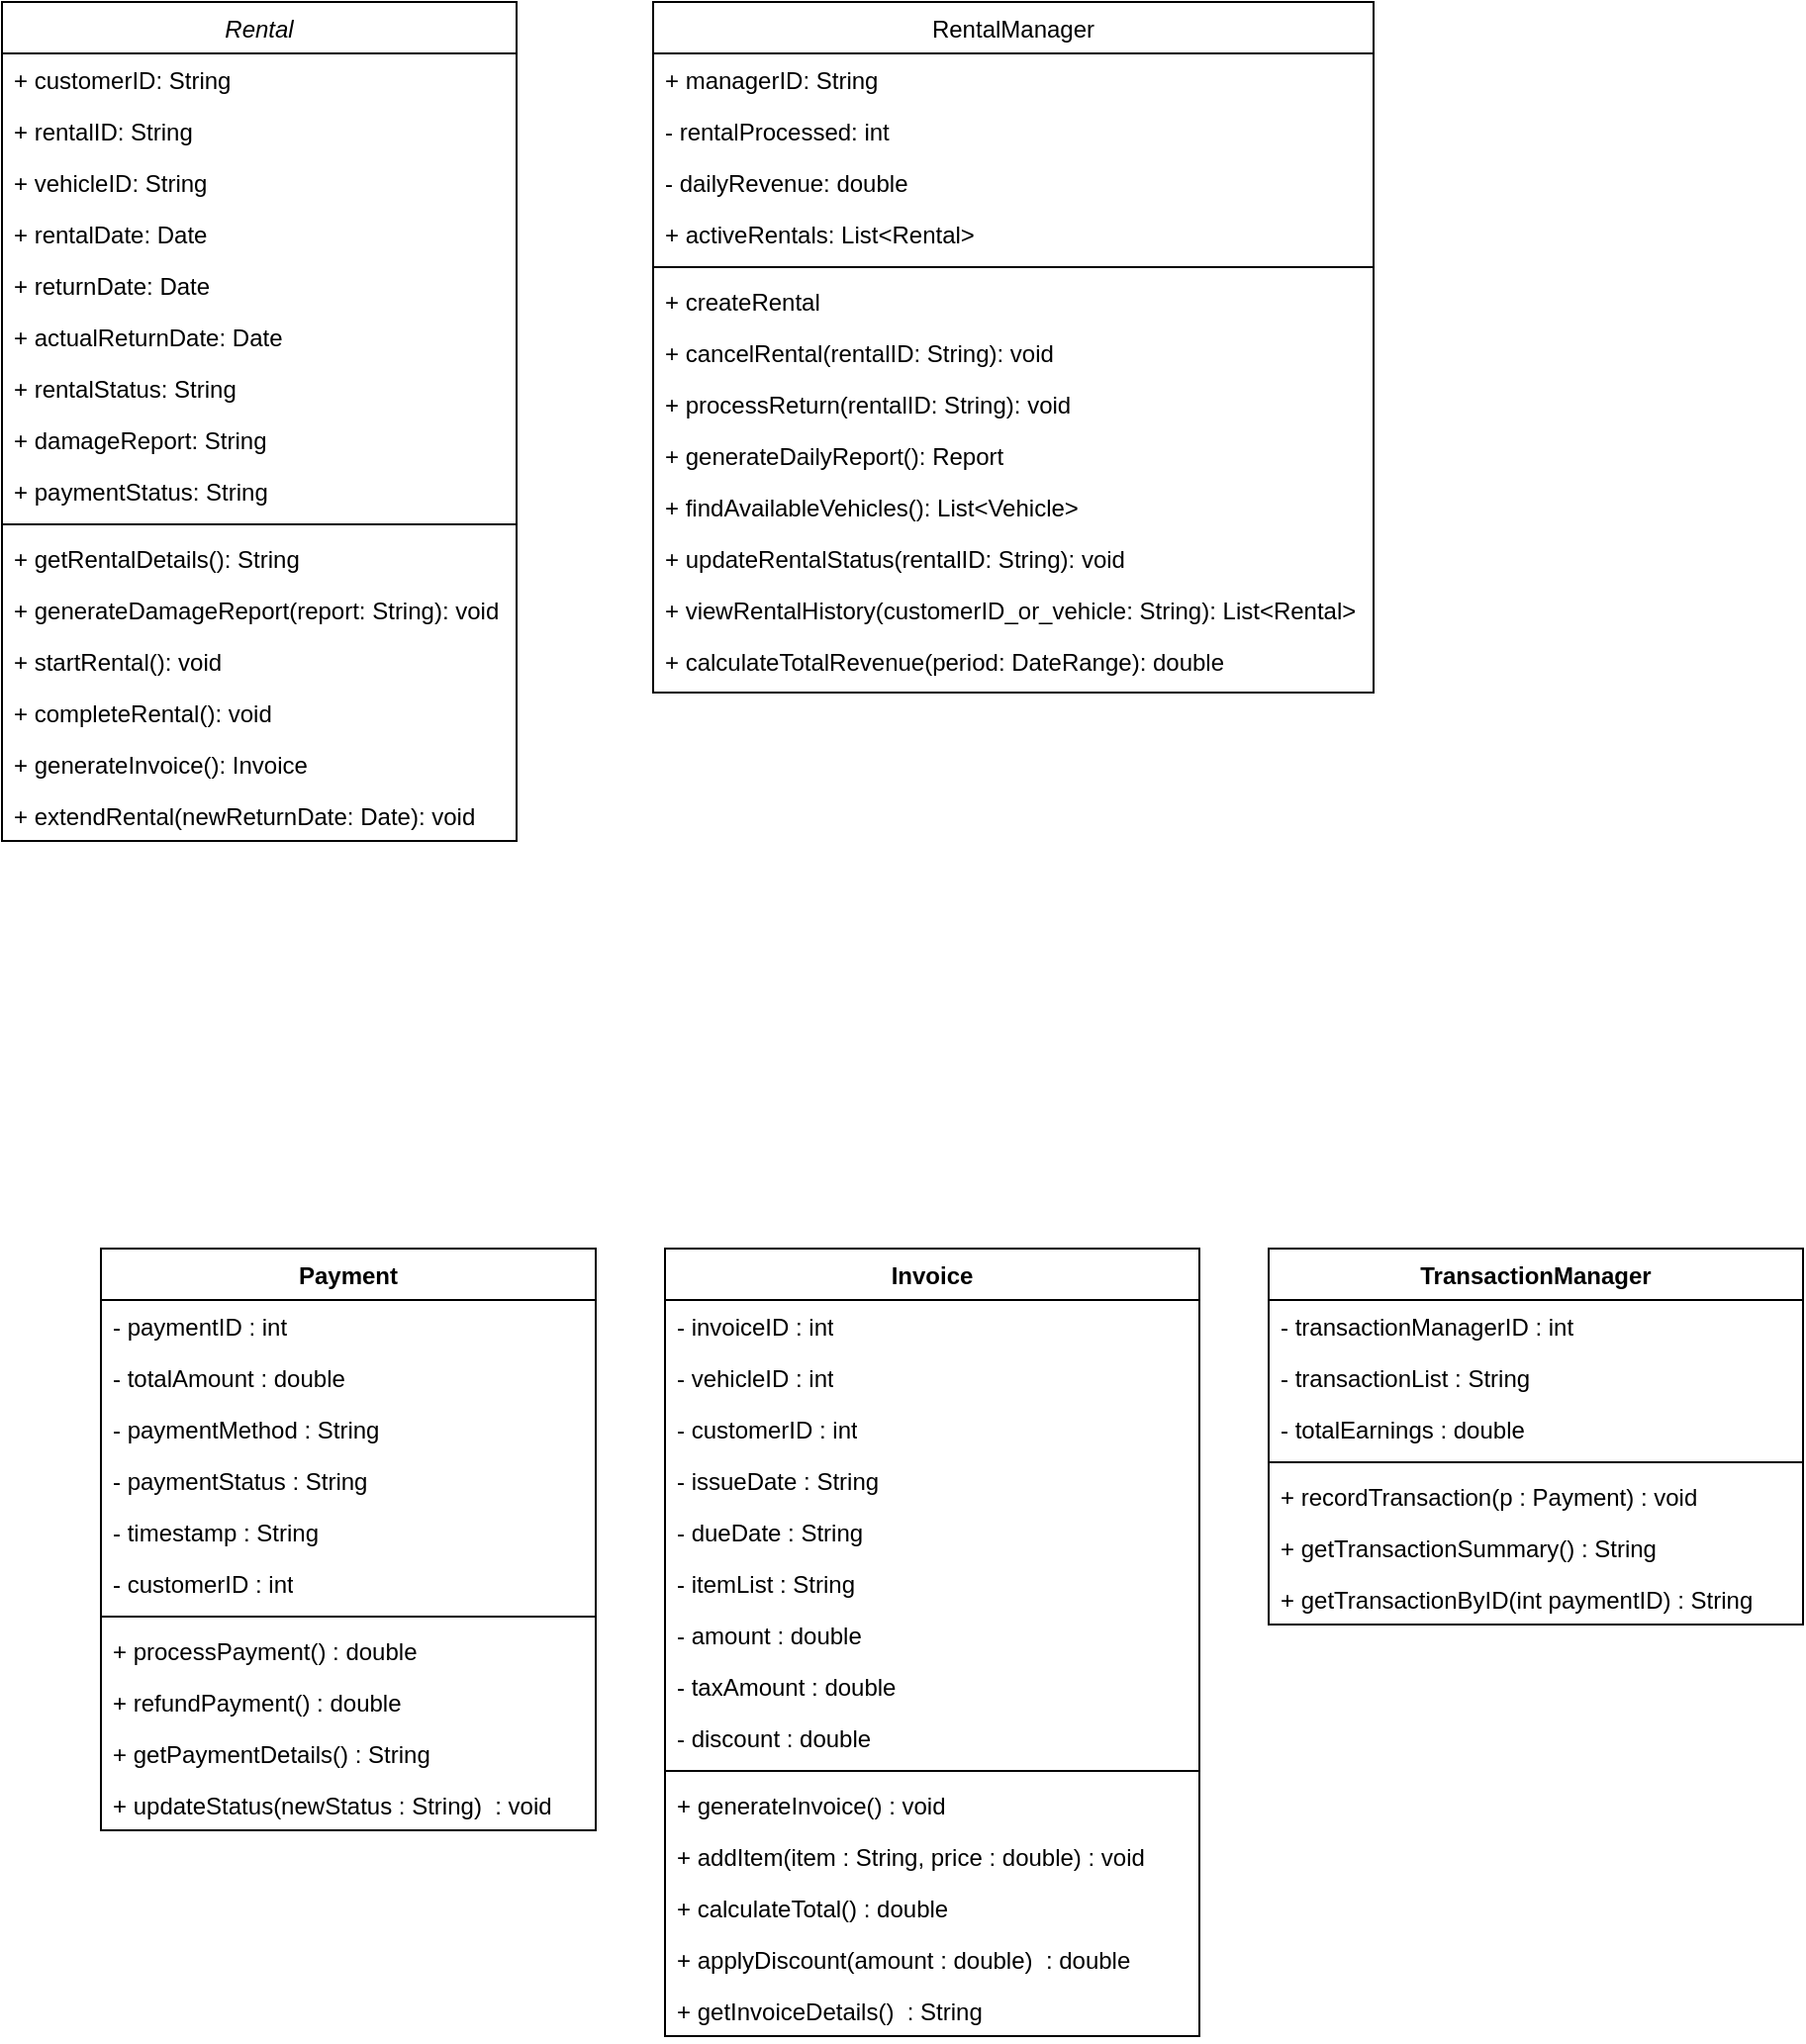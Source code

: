 <mxfile version="28.0.7">
  <diagram name="Page-1" id="c4acf3e9-155e-7222-9cf6-157b1a14988f">
    <mxGraphModel dx="1489" dy="803" grid="1" gridSize="10" guides="1" tooltips="1" connect="1" arrows="1" fold="1" page="1" pageScale="1" pageWidth="850" pageHeight="1100" background="none" math="0" shadow="0">
      <root>
        <mxCell id="0" />
        <mxCell id="1" parent="0" />
        <mxCell id="TI04U2DhwBHJz7Y_1ZiL-2" value="Rental" style="swimlane;fontStyle=2;align=center;verticalAlign=top;childLayout=stackLayout;horizontal=1;startSize=26;horizontalStack=0;resizeParent=1;resizeLast=0;collapsible=1;marginBottom=0;rounded=0;shadow=0;strokeWidth=1;" parent="1" vertex="1">
          <mxGeometry x="120" y="90" width="260" height="424" as="geometry">
            <mxRectangle x="230" y="140" width="160" height="26" as="alternateBounds" />
          </mxGeometry>
        </mxCell>
        <mxCell id="TI04U2DhwBHJz7Y_1ZiL-20" value="+ customerID: String" style="text;align=left;verticalAlign=top;spacingLeft=4;spacingRight=4;overflow=hidden;rotatable=0;points=[[0,0.5],[1,0.5]];portConstraint=eastwest;" parent="TI04U2DhwBHJz7Y_1ZiL-2" vertex="1">
          <mxGeometry y="26" width="260" height="26" as="geometry" />
        </mxCell>
        <mxCell id="TI04U2DhwBHJz7Y_1ZiL-21" value="+ rentalID: String" style="text;align=left;verticalAlign=top;spacingLeft=4;spacingRight=4;overflow=hidden;rotatable=0;points=[[0,0.5],[1,0.5]];portConstraint=eastwest;" parent="TI04U2DhwBHJz7Y_1ZiL-2" vertex="1">
          <mxGeometry y="52" width="260" height="26" as="geometry" />
        </mxCell>
        <mxCell id="TI04U2DhwBHJz7Y_1ZiL-22" value="+ vehicleID: String" style="text;align=left;verticalAlign=top;spacingLeft=4;spacingRight=4;overflow=hidden;rotatable=0;points=[[0,0.5],[1,0.5]];portConstraint=eastwest;" parent="TI04U2DhwBHJz7Y_1ZiL-2" vertex="1">
          <mxGeometry y="78" width="260" height="26" as="geometry" />
        </mxCell>
        <mxCell id="TI04U2DhwBHJz7Y_1ZiL-23" value="+ rentalDate: Date" style="text;align=left;verticalAlign=top;spacingLeft=4;spacingRight=4;overflow=hidden;rotatable=0;points=[[0,0.5],[1,0.5]];portConstraint=eastwest;" parent="TI04U2DhwBHJz7Y_1ZiL-2" vertex="1">
          <mxGeometry y="104" width="260" height="26" as="geometry" />
        </mxCell>
        <mxCell id="TI04U2DhwBHJz7Y_1ZiL-24" value="+ returnDate: Date" style="text;align=left;verticalAlign=top;spacingLeft=4;spacingRight=4;overflow=hidden;rotatable=0;points=[[0,0.5],[1,0.5]];portConstraint=eastwest;" parent="TI04U2DhwBHJz7Y_1ZiL-2" vertex="1">
          <mxGeometry y="130" width="260" height="26" as="geometry" />
        </mxCell>
        <mxCell id="TI04U2DhwBHJz7Y_1ZiL-25" value="+ actualReturnDate: Date" style="text;align=left;verticalAlign=top;spacingLeft=4;spacingRight=4;overflow=hidden;rotatable=0;points=[[0,0.5],[1,0.5]];portConstraint=eastwest;" parent="TI04U2DhwBHJz7Y_1ZiL-2" vertex="1">
          <mxGeometry y="156" width="260" height="26" as="geometry" />
        </mxCell>
        <mxCell id="TI04U2DhwBHJz7Y_1ZiL-26" value="+ rentalStatus: String" style="text;align=left;verticalAlign=top;spacingLeft=4;spacingRight=4;overflow=hidden;rotatable=0;points=[[0,0.5],[1,0.5]];portConstraint=eastwest;" parent="TI04U2DhwBHJz7Y_1ZiL-2" vertex="1">
          <mxGeometry y="182" width="260" height="26" as="geometry" />
        </mxCell>
        <mxCell id="TI04U2DhwBHJz7Y_1ZiL-27" value="+ damageReport: String" style="text;align=left;verticalAlign=top;spacingLeft=4;spacingRight=4;overflow=hidden;rotatable=0;points=[[0,0.5],[1,0.5]];portConstraint=eastwest;" parent="TI04U2DhwBHJz7Y_1ZiL-2" vertex="1">
          <mxGeometry y="208" width="260" height="26" as="geometry" />
        </mxCell>
        <mxCell id="TI04U2DhwBHJz7Y_1ZiL-28" value="+ paymentStatus: String" style="text;align=left;verticalAlign=top;spacingLeft=4;spacingRight=4;overflow=hidden;rotatable=0;points=[[0,0.5],[1,0.5]];portConstraint=eastwest;" parent="TI04U2DhwBHJz7Y_1ZiL-2" vertex="1">
          <mxGeometry y="234" width="260" height="26" as="geometry" />
        </mxCell>
        <mxCell id="TI04U2DhwBHJz7Y_1ZiL-4" value="" style="line;html=1;strokeWidth=1;align=left;verticalAlign=middle;spacingTop=-1;spacingLeft=3;spacingRight=3;rotatable=0;labelPosition=right;points=[];portConstraint=eastwest;" parent="TI04U2DhwBHJz7Y_1ZiL-2" vertex="1">
          <mxGeometry y="260" width="260" height="8" as="geometry" />
        </mxCell>
        <mxCell id="TI04U2DhwBHJz7Y_1ZiL-36" value="+ getRentalDetails(): String" style="text;align=left;verticalAlign=top;spacingLeft=4;spacingRight=4;overflow=hidden;rotatable=0;points=[[0,0.5],[1,0.5]];portConstraint=eastwest;" parent="TI04U2DhwBHJz7Y_1ZiL-2" vertex="1">
          <mxGeometry y="268" width="260" height="26" as="geometry" />
        </mxCell>
        <mxCell id="TI04U2DhwBHJz7Y_1ZiL-34" value="+ generateDamageReport(report: String): void" style="text;align=left;verticalAlign=top;spacingLeft=4;spacingRight=4;overflow=hidden;rotatable=0;points=[[0,0.5],[1,0.5]];portConstraint=eastwest;" parent="TI04U2DhwBHJz7Y_1ZiL-2" vertex="1">
          <mxGeometry y="294" width="260" height="26" as="geometry" />
        </mxCell>
        <mxCell id="TI04U2DhwBHJz7Y_1ZiL-31" value="+ startRental(): void" style="text;align=left;verticalAlign=top;spacingLeft=4;spacingRight=4;overflow=hidden;rotatable=0;points=[[0,0.5],[1,0.5]];portConstraint=eastwest;" parent="TI04U2DhwBHJz7Y_1ZiL-2" vertex="1">
          <mxGeometry y="320" width="260" height="26" as="geometry" />
        </mxCell>
        <mxCell id="TI04U2DhwBHJz7Y_1ZiL-32" value="+ completeRental(): void" style="text;align=left;verticalAlign=top;spacingLeft=4;spacingRight=4;overflow=hidden;rotatable=0;points=[[0,0.5],[1,0.5]];portConstraint=eastwest;" parent="TI04U2DhwBHJz7Y_1ZiL-2" vertex="1">
          <mxGeometry y="346" width="260" height="26" as="geometry" />
        </mxCell>
        <mxCell id="TI04U2DhwBHJz7Y_1ZiL-33" value="+ generateInvoice(): Invoice" style="text;align=left;verticalAlign=top;spacingLeft=4;spacingRight=4;overflow=hidden;rotatable=0;points=[[0,0.5],[1,0.5]];portConstraint=eastwest;" parent="TI04U2DhwBHJz7Y_1ZiL-2" vertex="1">
          <mxGeometry y="372" width="260" height="26" as="geometry" />
        </mxCell>
        <mxCell id="TI04U2DhwBHJz7Y_1ZiL-35" value="+ extendRental(newReturnDate: Date): void" style="text;align=left;verticalAlign=top;spacingLeft=4;spacingRight=4;overflow=hidden;rotatable=0;points=[[0,0.5],[1,0.5]];portConstraint=eastwest;" parent="TI04U2DhwBHJz7Y_1ZiL-2" vertex="1">
          <mxGeometry y="398" width="260" height="26" as="geometry" />
        </mxCell>
        <mxCell id="TI04U2DhwBHJz7Y_1ZiL-6" value="RentalManager" style="swimlane;fontStyle=0;align=center;verticalAlign=top;childLayout=stackLayout;horizontal=1;startSize=26;horizontalStack=0;resizeParent=1;resizeLast=0;collapsible=1;marginBottom=0;rounded=0;shadow=0;strokeWidth=1;" parent="1" vertex="1">
          <mxGeometry x="449" y="90" width="364" height="349" as="geometry">
            <mxRectangle x="550" y="140" width="160" height="26" as="alternateBounds" />
          </mxGeometry>
        </mxCell>
        <mxCell id="TI04U2DhwBHJz7Y_1ZiL-7" value="+ managerID: String" style="text;align=left;verticalAlign=top;spacingLeft=4;spacingRight=4;overflow=hidden;rotatable=0;points=[[0,0.5],[1,0.5]];portConstraint=eastwest;" parent="TI04U2DhwBHJz7Y_1ZiL-6" vertex="1">
          <mxGeometry y="26" width="364" height="26" as="geometry" />
        </mxCell>
        <mxCell id="TI04U2DhwBHJz7Y_1ZiL-8" value="- rentalProcessed: int&#xa;" style="text;align=left;verticalAlign=top;spacingLeft=4;spacingRight=4;overflow=hidden;rotatable=0;points=[[0,0.5],[1,0.5]];portConstraint=eastwest;rounded=0;shadow=0;html=0;" parent="TI04U2DhwBHJz7Y_1ZiL-6" vertex="1">
          <mxGeometry y="52" width="364" height="26" as="geometry" />
        </mxCell>
        <mxCell id="TI04U2DhwBHJz7Y_1ZiL-9" value="- dailyRevenue: double&#xa;" style="text;align=left;verticalAlign=top;spacingLeft=4;spacingRight=4;overflow=hidden;rotatable=0;points=[[0,0.5],[1,0.5]];portConstraint=eastwest;rounded=0;shadow=0;html=0;" parent="TI04U2DhwBHJz7Y_1ZiL-6" vertex="1">
          <mxGeometry y="78" width="364" height="26" as="geometry" />
        </mxCell>
        <mxCell id="TI04U2DhwBHJz7Y_1ZiL-10" value="+ activeRentals: List&lt;Rental&gt;&#xa;" style="text;align=left;verticalAlign=top;spacingLeft=4;spacingRight=4;overflow=hidden;rotatable=0;points=[[0,0.5],[1,0.5]];portConstraint=eastwest;rounded=0;shadow=0;html=0;" parent="TI04U2DhwBHJz7Y_1ZiL-6" vertex="1">
          <mxGeometry y="104" width="364" height="26" as="geometry" />
        </mxCell>
        <mxCell id="TI04U2DhwBHJz7Y_1ZiL-11" value="" style="line;html=1;strokeWidth=1;align=left;verticalAlign=middle;spacingTop=-1;spacingLeft=3;spacingRight=3;rotatable=0;labelPosition=right;points=[];portConstraint=eastwest;" parent="TI04U2DhwBHJz7Y_1ZiL-6" vertex="1">
          <mxGeometry y="130" width="364" height="8" as="geometry" />
        </mxCell>
        <mxCell id="TI04U2DhwBHJz7Y_1ZiL-12" value="+ createRental" style="text;align=left;verticalAlign=top;spacingLeft=4;spacingRight=4;overflow=hidden;rotatable=0;points=[[0,0.5],[1,0.5]];portConstraint=eastwest;" parent="TI04U2DhwBHJz7Y_1ZiL-6" vertex="1">
          <mxGeometry y="138" width="364" height="26" as="geometry" />
        </mxCell>
        <mxCell id="TI04U2DhwBHJz7Y_1ZiL-13" value="+ cancelRental(rentalID: String): void" style="text;align=left;verticalAlign=top;spacingLeft=4;spacingRight=4;overflow=hidden;rotatable=0;points=[[0,0.5],[1,0.5]];portConstraint=eastwest;" parent="TI04U2DhwBHJz7Y_1ZiL-6" vertex="1">
          <mxGeometry y="164" width="364" height="26" as="geometry" />
        </mxCell>
        <mxCell id="TI04U2DhwBHJz7Y_1ZiL-14" value="+ processReturn(rentalID: String): void" style="text;align=left;verticalAlign=top;spacingLeft=4;spacingRight=4;overflow=hidden;rotatable=0;points=[[0,0.5],[1,0.5]];portConstraint=eastwest;" parent="TI04U2DhwBHJz7Y_1ZiL-6" vertex="1">
          <mxGeometry y="190" width="364" height="26" as="geometry" />
        </mxCell>
        <mxCell id="TI04U2DhwBHJz7Y_1ZiL-15" value="+ generateDailyReport(): Report" style="text;align=left;verticalAlign=top;spacingLeft=4;spacingRight=4;overflow=hidden;rotatable=0;points=[[0,0.5],[1,0.5]];portConstraint=eastwest;" parent="TI04U2DhwBHJz7Y_1ZiL-6" vertex="1">
          <mxGeometry y="216" width="364" height="26" as="geometry" />
        </mxCell>
        <mxCell id="TI04U2DhwBHJz7Y_1ZiL-16" value="+ findAvailableVehicles(): List&lt;Vehicle&gt;" style="text;align=left;verticalAlign=top;spacingLeft=4;spacingRight=4;overflow=hidden;rotatable=0;points=[[0,0.5],[1,0.5]];portConstraint=eastwest;" parent="TI04U2DhwBHJz7Y_1ZiL-6" vertex="1">
          <mxGeometry y="242" width="364" height="26" as="geometry" />
        </mxCell>
        <mxCell id="TI04U2DhwBHJz7Y_1ZiL-17" value="+ updateRentalStatus(rentalID: String): void" style="text;align=left;verticalAlign=top;spacingLeft=4;spacingRight=4;overflow=hidden;rotatable=0;points=[[0,0.5],[1,0.5]];portConstraint=eastwest;" parent="TI04U2DhwBHJz7Y_1ZiL-6" vertex="1">
          <mxGeometry y="268" width="364" height="26" as="geometry" />
        </mxCell>
        <mxCell id="TI04U2DhwBHJz7Y_1ZiL-18" value="+ viewRentalHistory(customerID_or_vehicle: String): List&lt;Rental&gt;" style="text;align=left;verticalAlign=top;spacingLeft=4;spacingRight=4;overflow=hidden;rotatable=0;points=[[0,0.5],[1,0.5]];portConstraint=eastwest;" parent="TI04U2DhwBHJz7Y_1ZiL-6" vertex="1">
          <mxGeometry y="294" width="364" height="26" as="geometry" />
        </mxCell>
        <mxCell id="TI04U2DhwBHJz7Y_1ZiL-19" value="+ calculateTotalRevenue(period: DateRange): double" style="text;align=left;verticalAlign=top;spacingLeft=4;spacingRight=4;overflow=hidden;rotatable=0;points=[[0,0.5],[1,0.5]];portConstraint=eastwest;" parent="TI04U2DhwBHJz7Y_1ZiL-6" vertex="1">
          <mxGeometry y="320" width="364" height="26" as="geometry" />
        </mxCell>
        <mxCell id="_Ls_BPRD6hEBpzumU7mo-1" value="Payment" style="swimlane;fontStyle=1;align=center;verticalAlign=top;childLayout=stackLayout;horizontal=1;startSize=26;horizontalStack=0;resizeParent=1;resizeParentMax=0;resizeLast=0;collapsible=1;marginBottom=0;whiteSpace=wrap;html=1;" vertex="1" parent="1">
          <mxGeometry x="170" y="720" width="250" height="294" as="geometry" />
        </mxCell>
        <mxCell id="_Ls_BPRD6hEBpzumU7mo-2" value="- paymentID : int&lt;div&gt;&lt;br&gt;&lt;/div&gt;" style="text;strokeColor=none;fillColor=none;align=left;verticalAlign=top;spacingLeft=4;spacingRight=4;overflow=hidden;rotatable=0;points=[[0,0.5],[1,0.5]];portConstraint=eastwest;whiteSpace=wrap;html=1;" vertex="1" parent="_Ls_BPRD6hEBpzumU7mo-1">
          <mxGeometry y="26" width="250" height="26" as="geometry" />
        </mxCell>
        <mxCell id="_Ls_BPRD6hEBpzumU7mo-3" value="- totalAmount : double" style="text;strokeColor=none;fillColor=none;align=left;verticalAlign=top;spacingLeft=4;spacingRight=4;overflow=hidden;rotatable=0;points=[[0,0.5],[1,0.5]];portConstraint=eastwest;whiteSpace=wrap;html=1;" vertex="1" parent="_Ls_BPRD6hEBpzumU7mo-1">
          <mxGeometry y="52" width="250" height="26" as="geometry" />
        </mxCell>
        <mxCell id="_Ls_BPRD6hEBpzumU7mo-4" value="&lt;div&gt;- paymentMethod : String&lt;/div&gt;" style="text;strokeColor=none;fillColor=none;align=left;verticalAlign=top;spacingLeft=4;spacingRight=4;overflow=hidden;rotatable=0;points=[[0,0.5],[1,0.5]];portConstraint=eastwest;whiteSpace=wrap;html=1;" vertex="1" parent="_Ls_BPRD6hEBpzumU7mo-1">
          <mxGeometry y="78" width="250" height="26" as="geometry" />
        </mxCell>
        <mxCell id="_Ls_BPRD6hEBpzumU7mo-5" value="- paymentStatus : String&lt;div&gt;&lt;br&gt;&lt;/div&gt;" style="text;strokeColor=none;fillColor=none;align=left;verticalAlign=top;spacingLeft=4;spacingRight=4;overflow=hidden;rotatable=0;points=[[0,0.5],[1,0.5]];portConstraint=eastwest;whiteSpace=wrap;html=1;" vertex="1" parent="_Ls_BPRD6hEBpzumU7mo-1">
          <mxGeometry y="104" width="250" height="26" as="geometry" />
        </mxCell>
        <mxCell id="_Ls_BPRD6hEBpzumU7mo-6" value="- timestamp : String&lt;div&gt;&lt;br&gt;&lt;/div&gt;" style="text;strokeColor=none;fillColor=none;align=left;verticalAlign=top;spacingLeft=4;spacingRight=4;overflow=hidden;rotatable=0;points=[[0,0.5],[1,0.5]];portConstraint=eastwest;whiteSpace=wrap;html=1;" vertex="1" parent="_Ls_BPRD6hEBpzumU7mo-1">
          <mxGeometry y="130" width="250" height="26" as="geometry" />
        </mxCell>
        <mxCell id="_Ls_BPRD6hEBpzumU7mo-7" value="- customerID : int" style="text;strokeColor=none;fillColor=none;align=left;verticalAlign=top;spacingLeft=4;spacingRight=4;overflow=hidden;rotatable=0;points=[[0,0.5],[1,0.5]];portConstraint=eastwest;whiteSpace=wrap;html=1;" vertex="1" parent="_Ls_BPRD6hEBpzumU7mo-1">
          <mxGeometry y="156" width="250" height="26" as="geometry" />
        </mxCell>
        <mxCell id="_Ls_BPRD6hEBpzumU7mo-8" value="" style="line;strokeWidth=1;fillColor=none;align=left;verticalAlign=middle;spacingTop=-1;spacingLeft=3;spacingRight=3;rotatable=0;labelPosition=right;points=[];portConstraint=eastwest;strokeColor=inherit;" vertex="1" parent="_Ls_BPRD6hEBpzumU7mo-1">
          <mxGeometry y="182" width="250" height="8" as="geometry" />
        </mxCell>
        <mxCell id="_Ls_BPRD6hEBpzumU7mo-9" value="+ processPayment() : double" style="text;strokeColor=none;fillColor=none;align=left;verticalAlign=top;spacingLeft=4;spacingRight=4;overflow=hidden;rotatable=0;points=[[0,0.5],[1,0.5]];portConstraint=eastwest;whiteSpace=wrap;html=1;" vertex="1" parent="_Ls_BPRD6hEBpzumU7mo-1">
          <mxGeometry y="190" width="250" height="26" as="geometry" />
        </mxCell>
        <mxCell id="_Ls_BPRD6hEBpzumU7mo-10" value="+ refundPayment() : double" style="text;strokeColor=none;fillColor=none;align=left;verticalAlign=top;spacingLeft=4;spacingRight=4;overflow=hidden;rotatable=0;points=[[0,0.5],[1,0.5]];portConstraint=eastwest;whiteSpace=wrap;html=1;" vertex="1" parent="_Ls_BPRD6hEBpzumU7mo-1">
          <mxGeometry y="216" width="250" height="26" as="geometry" />
        </mxCell>
        <mxCell id="_Ls_BPRD6hEBpzumU7mo-11" value="+ getPaymentDetails() : String&amp;nbsp;" style="text;strokeColor=none;fillColor=none;align=left;verticalAlign=top;spacingLeft=4;spacingRight=4;overflow=hidden;rotatable=0;points=[[0,0.5],[1,0.5]];portConstraint=eastwest;whiteSpace=wrap;html=1;" vertex="1" parent="_Ls_BPRD6hEBpzumU7mo-1">
          <mxGeometry y="242" width="250" height="26" as="geometry" />
        </mxCell>
        <mxCell id="_Ls_BPRD6hEBpzumU7mo-12" value="+ updateStatus(newStatus : String)&amp;nbsp; : void" style="text;strokeColor=none;fillColor=none;align=left;verticalAlign=top;spacingLeft=4;spacingRight=4;overflow=hidden;rotatable=0;points=[[0,0.5],[1,0.5]];portConstraint=eastwest;whiteSpace=wrap;html=1;" vertex="1" parent="_Ls_BPRD6hEBpzumU7mo-1">
          <mxGeometry y="268" width="250" height="26" as="geometry" />
        </mxCell>
        <mxCell id="_Ls_BPRD6hEBpzumU7mo-13" value="Invoice" style="swimlane;fontStyle=1;align=center;verticalAlign=top;childLayout=stackLayout;horizontal=1;startSize=26;horizontalStack=0;resizeParent=1;resizeParentMax=0;resizeLast=0;collapsible=1;marginBottom=0;whiteSpace=wrap;html=1;" vertex="1" parent="1">
          <mxGeometry x="455" y="720" width="270" height="398" as="geometry" />
        </mxCell>
        <mxCell id="_Ls_BPRD6hEBpzumU7mo-14" value="- invoiceID : int" style="text;strokeColor=none;fillColor=none;align=left;verticalAlign=top;spacingLeft=4;spacingRight=4;overflow=hidden;rotatable=0;points=[[0,0.5],[1,0.5]];portConstraint=eastwest;whiteSpace=wrap;html=1;" vertex="1" parent="_Ls_BPRD6hEBpzumU7mo-13">
          <mxGeometry y="26" width="270" height="26" as="geometry" />
        </mxCell>
        <mxCell id="_Ls_BPRD6hEBpzumU7mo-15" value="- vehicleID : int" style="text;strokeColor=none;fillColor=none;align=left;verticalAlign=top;spacingLeft=4;spacingRight=4;overflow=hidden;rotatable=0;points=[[0,0.5],[1,0.5]];portConstraint=eastwest;whiteSpace=wrap;html=1;" vertex="1" parent="_Ls_BPRD6hEBpzumU7mo-13">
          <mxGeometry y="52" width="270" height="26" as="geometry" />
        </mxCell>
        <mxCell id="_Ls_BPRD6hEBpzumU7mo-16" value="&lt;div&gt;- customerID : int&lt;/div&gt;" style="text;strokeColor=none;fillColor=none;align=left;verticalAlign=top;spacingLeft=4;spacingRight=4;overflow=hidden;rotatable=0;points=[[0,0.5],[1,0.5]];portConstraint=eastwest;whiteSpace=wrap;html=1;" vertex="1" parent="_Ls_BPRD6hEBpzumU7mo-13">
          <mxGeometry y="78" width="270" height="26" as="geometry" />
        </mxCell>
        <mxCell id="_Ls_BPRD6hEBpzumU7mo-17" value="- issueDate : String" style="text;strokeColor=none;fillColor=none;align=left;verticalAlign=top;spacingLeft=4;spacingRight=4;overflow=hidden;rotatable=0;points=[[0,0.5],[1,0.5]];portConstraint=eastwest;whiteSpace=wrap;html=1;" vertex="1" parent="_Ls_BPRD6hEBpzumU7mo-13">
          <mxGeometry y="104" width="270" height="26" as="geometry" />
        </mxCell>
        <mxCell id="_Ls_BPRD6hEBpzumU7mo-18" value="- dueDate : String" style="text;strokeColor=none;fillColor=none;align=left;verticalAlign=top;spacingLeft=4;spacingRight=4;overflow=hidden;rotatable=0;points=[[0,0.5],[1,0.5]];portConstraint=eastwest;whiteSpace=wrap;html=1;" vertex="1" parent="_Ls_BPRD6hEBpzumU7mo-13">
          <mxGeometry y="130" width="270" height="26" as="geometry" />
        </mxCell>
        <mxCell id="_Ls_BPRD6hEBpzumU7mo-19" value="- itemList : String" style="text;strokeColor=none;fillColor=none;align=left;verticalAlign=top;spacingLeft=4;spacingRight=4;overflow=hidden;rotatable=0;points=[[0,0.5],[1,0.5]];portConstraint=eastwest;whiteSpace=wrap;html=1;" vertex="1" parent="_Ls_BPRD6hEBpzumU7mo-13">
          <mxGeometry y="156" width="270" height="26" as="geometry" />
        </mxCell>
        <mxCell id="_Ls_BPRD6hEBpzumU7mo-20" value="- amount : double" style="text;strokeColor=none;fillColor=none;align=left;verticalAlign=top;spacingLeft=4;spacingRight=4;overflow=hidden;rotatable=0;points=[[0,0.5],[1,0.5]];portConstraint=eastwest;whiteSpace=wrap;html=1;" vertex="1" parent="_Ls_BPRD6hEBpzumU7mo-13">
          <mxGeometry y="182" width="270" height="26" as="geometry" />
        </mxCell>
        <mxCell id="_Ls_BPRD6hEBpzumU7mo-21" value="- taxAmount : double" style="text;strokeColor=none;fillColor=none;align=left;verticalAlign=top;spacingLeft=4;spacingRight=4;overflow=hidden;rotatable=0;points=[[0,0.5],[1,0.5]];portConstraint=eastwest;whiteSpace=wrap;html=1;" vertex="1" parent="_Ls_BPRD6hEBpzumU7mo-13">
          <mxGeometry y="208" width="270" height="26" as="geometry" />
        </mxCell>
        <mxCell id="_Ls_BPRD6hEBpzumU7mo-22" value="- discount : double" style="text;strokeColor=none;fillColor=none;align=left;verticalAlign=top;spacingLeft=4;spacingRight=4;overflow=hidden;rotatable=0;points=[[0,0.5],[1,0.5]];portConstraint=eastwest;whiteSpace=wrap;html=1;" vertex="1" parent="_Ls_BPRD6hEBpzumU7mo-13">
          <mxGeometry y="234" width="270" height="26" as="geometry" />
        </mxCell>
        <mxCell id="_Ls_BPRD6hEBpzumU7mo-23" value="" style="line;strokeWidth=1;fillColor=none;align=left;verticalAlign=middle;spacingTop=-1;spacingLeft=3;spacingRight=3;rotatable=0;labelPosition=right;points=[];portConstraint=eastwest;strokeColor=inherit;" vertex="1" parent="_Ls_BPRD6hEBpzumU7mo-13">
          <mxGeometry y="260" width="270" height="8" as="geometry" />
        </mxCell>
        <mxCell id="_Ls_BPRD6hEBpzumU7mo-24" value="+ generateInvoice() : void" style="text;strokeColor=none;fillColor=none;align=left;verticalAlign=top;spacingLeft=4;spacingRight=4;overflow=hidden;rotatable=0;points=[[0,0.5],[1,0.5]];portConstraint=eastwest;whiteSpace=wrap;html=1;" vertex="1" parent="_Ls_BPRD6hEBpzumU7mo-13">
          <mxGeometry y="268" width="270" height="26" as="geometry" />
        </mxCell>
        <mxCell id="_Ls_BPRD6hEBpzumU7mo-25" value="+ addItem(item : String, price : double) : void" style="text;strokeColor=none;fillColor=none;align=left;verticalAlign=top;spacingLeft=4;spacingRight=4;overflow=hidden;rotatable=0;points=[[0,0.5],[1,0.5]];portConstraint=eastwest;whiteSpace=wrap;html=1;" vertex="1" parent="_Ls_BPRD6hEBpzumU7mo-13">
          <mxGeometry y="294" width="270" height="26" as="geometry" />
        </mxCell>
        <mxCell id="_Ls_BPRD6hEBpzumU7mo-26" value="+ calculateTotal() : double" style="text;strokeColor=none;fillColor=none;align=left;verticalAlign=top;spacingLeft=4;spacingRight=4;overflow=hidden;rotatable=0;points=[[0,0.5],[1,0.5]];portConstraint=eastwest;whiteSpace=wrap;html=1;" vertex="1" parent="_Ls_BPRD6hEBpzumU7mo-13">
          <mxGeometry y="320" width="270" height="26" as="geometry" />
        </mxCell>
        <mxCell id="_Ls_BPRD6hEBpzumU7mo-27" value="+ applyDiscount(amount : double)&amp;nbsp; : double" style="text;strokeColor=none;fillColor=none;align=left;verticalAlign=top;spacingLeft=4;spacingRight=4;overflow=hidden;rotatable=0;points=[[0,0.5],[1,0.5]];portConstraint=eastwest;whiteSpace=wrap;html=1;" vertex="1" parent="_Ls_BPRD6hEBpzumU7mo-13">
          <mxGeometry y="346" width="270" height="26" as="geometry" />
        </mxCell>
        <mxCell id="_Ls_BPRD6hEBpzumU7mo-28" value="+ getInvoiceDetails()&amp;nbsp; : String" style="text;strokeColor=none;fillColor=none;align=left;verticalAlign=top;spacingLeft=4;spacingRight=4;overflow=hidden;rotatable=0;points=[[0,0.5],[1,0.5]];portConstraint=eastwest;whiteSpace=wrap;html=1;" vertex="1" parent="_Ls_BPRD6hEBpzumU7mo-13">
          <mxGeometry y="372" width="270" height="26" as="geometry" />
        </mxCell>
        <mxCell id="_Ls_BPRD6hEBpzumU7mo-29" value="TransactionManager" style="swimlane;fontStyle=1;align=center;verticalAlign=top;childLayout=stackLayout;horizontal=1;startSize=26;horizontalStack=0;resizeParent=1;resizeParentMax=0;resizeLast=0;collapsible=1;marginBottom=0;whiteSpace=wrap;html=1;" vertex="1" parent="1">
          <mxGeometry x="760" y="720" width="270" height="190" as="geometry" />
        </mxCell>
        <mxCell id="_Ls_BPRD6hEBpzumU7mo-30" value="- transactionManagerID&amp;nbsp;: int" style="text;strokeColor=none;fillColor=none;align=left;verticalAlign=top;spacingLeft=4;spacingRight=4;overflow=hidden;rotatable=0;points=[[0,0.5],[1,0.5]];portConstraint=eastwest;whiteSpace=wrap;html=1;" vertex="1" parent="_Ls_BPRD6hEBpzumU7mo-29">
          <mxGeometry y="26" width="270" height="26" as="geometry" />
        </mxCell>
        <mxCell id="_Ls_BPRD6hEBpzumU7mo-31" value="- transactionList&amp;nbsp;: String" style="text;strokeColor=none;fillColor=none;align=left;verticalAlign=top;spacingLeft=4;spacingRight=4;overflow=hidden;rotatable=0;points=[[0,0.5],[1,0.5]];portConstraint=eastwest;whiteSpace=wrap;html=1;" vertex="1" parent="_Ls_BPRD6hEBpzumU7mo-29">
          <mxGeometry y="52" width="270" height="26" as="geometry" />
        </mxCell>
        <mxCell id="_Ls_BPRD6hEBpzumU7mo-32" value="&lt;div&gt;- totalEarnings&amp;nbsp;: double&lt;/div&gt;" style="text;strokeColor=none;fillColor=none;align=left;verticalAlign=top;spacingLeft=4;spacingRight=4;overflow=hidden;rotatable=0;points=[[0,0.5],[1,0.5]];portConstraint=eastwest;whiteSpace=wrap;html=1;" vertex="1" parent="_Ls_BPRD6hEBpzumU7mo-29">
          <mxGeometry y="78" width="270" height="26" as="geometry" />
        </mxCell>
        <mxCell id="_Ls_BPRD6hEBpzumU7mo-33" value="" style="line;strokeWidth=1;fillColor=none;align=left;verticalAlign=middle;spacingTop=-1;spacingLeft=3;spacingRight=3;rotatable=0;labelPosition=right;points=[];portConstraint=eastwest;strokeColor=inherit;" vertex="1" parent="_Ls_BPRD6hEBpzumU7mo-29">
          <mxGeometry y="104" width="270" height="8" as="geometry" />
        </mxCell>
        <mxCell id="_Ls_BPRD6hEBpzumU7mo-34" value="+ recordTransaction(p : Payment) : void" style="text;strokeColor=none;fillColor=none;align=left;verticalAlign=top;spacingLeft=4;spacingRight=4;overflow=hidden;rotatable=0;points=[[0,0.5],[1,0.5]];portConstraint=eastwest;whiteSpace=wrap;html=1;" vertex="1" parent="_Ls_BPRD6hEBpzumU7mo-29">
          <mxGeometry y="112" width="270" height="26" as="geometry" />
        </mxCell>
        <mxCell id="_Ls_BPRD6hEBpzumU7mo-35" value="+ getTransactionSummary() : String" style="text;strokeColor=none;fillColor=none;align=left;verticalAlign=top;spacingLeft=4;spacingRight=4;overflow=hidden;rotatable=0;points=[[0,0.5],[1,0.5]];portConstraint=eastwest;whiteSpace=wrap;html=1;" vertex="1" parent="_Ls_BPRD6hEBpzumU7mo-29">
          <mxGeometry y="138" width="270" height="26" as="geometry" />
        </mxCell>
        <mxCell id="_Ls_BPRD6hEBpzumU7mo-36" value="+ getTransactionByID(int paymentID) : String" style="text;strokeColor=none;fillColor=none;align=left;verticalAlign=top;spacingLeft=4;spacingRight=4;overflow=hidden;rotatable=0;points=[[0,0.5],[1,0.5]];portConstraint=eastwest;whiteSpace=wrap;html=1;" vertex="1" parent="_Ls_BPRD6hEBpzumU7mo-29">
          <mxGeometry y="164" width="270" height="26" as="geometry" />
        </mxCell>
      </root>
    </mxGraphModel>
  </diagram>
</mxfile>
